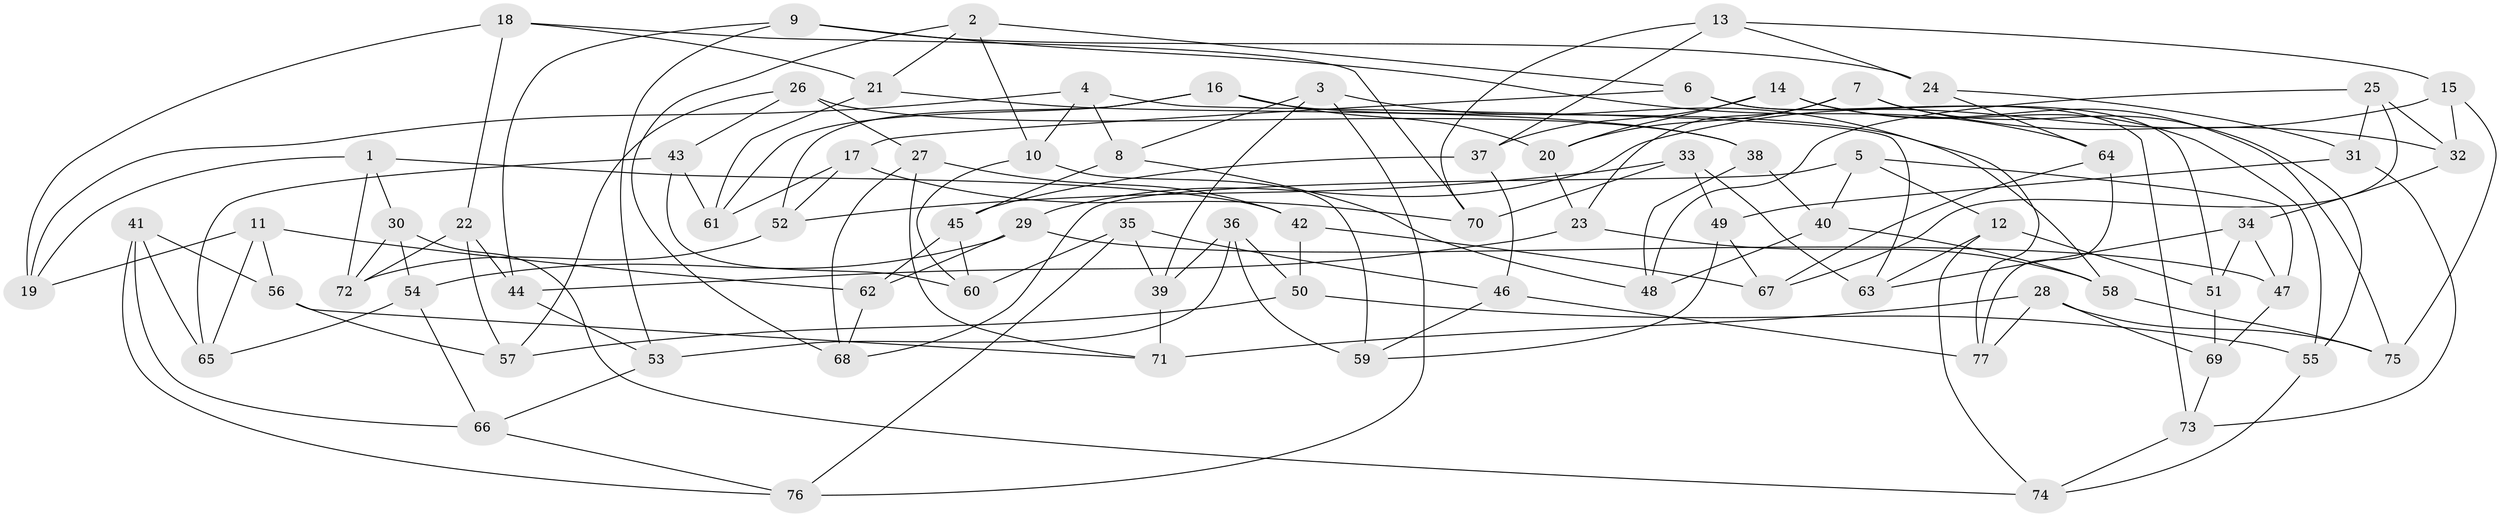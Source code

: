 // Generated by graph-tools (version 1.1) at 2025/37/03/09/25 02:37:47]
// undirected, 77 vertices, 154 edges
graph export_dot {
graph [start="1"]
  node [color=gray90,style=filled];
  1;
  2;
  3;
  4;
  5;
  6;
  7;
  8;
  9;
  10;
  11;
  12;
  13;
  14;
  15;
  16;
  17;
  18;
  19;
  20;
  21;
  22;
  23;
  24;
  25;
  26;
  27;
  28;
  29;
  30;
  31;
  32;
  33;
  34;
  35;
  36;
  37;
  38;
  39;
  40;
  41;
  42;
  43;
  44;
  45;
  46;
  47;
  48;
  49;
  50;
  51;
  52;
  53;
  54;
  55;
  56;
  57;
  58;
  59;
  60;
  61;
  62;
  63;
  64;
  65;
  66;
  67;
  68;
  69;
  70;
  71;
  72;
  73;
  74;
  75;
  76;
  77;
  1 -- 19;
  1 -- 42;
  1 -- 30;
  1 -- 72;
  2 -- 6;
  2 -- 21;
  2 -- 10;
  2 -- 68;
  3 -- 39;
  3 -- 77;
  3 -- 76;
  3 -- 8;
  4 -- 63;
  4 -- 19;
  4 -- 8;
  4 -- 10;
  5 -- 47;
  5 -- 68;
  5 -- 12;
  5 -- 40;
  6 -- 51;
  6 -- 17;
  6 -- 73;
  7 -- 20;
  7 -- 23;
  7 -- 55;
  7 -- 32;
  8 -- 45;
  8 -- 48;
  9 -- 53;
  9 -- 44;
  9 -- 24;
  9 -- 64;
  10 -- 60;
  10 -- 59;
  11 -- 65;
  11 -- 56;
  11 -- 19;
  11 -- 62;
  12 -- 63;
  12 -- 74;
  12 -- 51;
  13 -- 24;
  13 -- 70;
  13 -- 15;
  13 -- 37;
  14 -- 55;
  14 -- 37;
  14 -- 20;
  14 -- 75;
  15 -- 32;
  15 -- 75;
  15 -- 29;
  16 -- 20;
  16 -- 58;
  16 -- 61;
  16 -- 52;
  17 -- 70;
  17 -- 52;
  17 -- 61;
  18 -- 19;
  18 -- 22;
  18 -- 21;
  18 -- 70;
  20 -- 23;
  21 -- 61;
  21 -- 38;
  22 -- 44;
  22 -- 57;
  22 -- 72;
  23 -- 58;
  23 -- 44;
  24 -- 31;
  24 -- 64;
  25 -- 31;
  25 -- 48;
  25 -- 67;
  25 -- 32;
  26 -- 27;
  26 -- 43;
  26 -- 57;
  26 -- 38;
  27 -- 42;
  27 -- 71;
  27 -- 68;
  28 -- 75;
  28 -- 69;
  28 -- 71;
  28 -- 77;
  29 -- 54;
  29 -- 62;
  29 -- 47;
  30 -- 74;
  30 -- 54;
  30 -- 72;
  31 -- 73;
  31 -- 49;
  32 -- 34;
  33 -- 49;
  33 -- 63;
  33 -- 52;
  33 -- 70;
  34 -- 63;
  34 -- 51;
  34 -- 47;
  35 -- 76;
  35 -- 39;
  35 -- 46;
  35 -- 60;
  36 -- 53;
  36 -- 50;
  36 -- 39;
  36 -- 59;
  37 -- 46;
  37 -- 45;
  38 -- 48;
  38 -- 40;
  39 -- 71;
  40 -- 48;
  40 -- 58;
  41 -- 76;
  41 -- 65;
  41 -- 56;
  41 -- 66;
  42 -- 67;
  42 -- 50;
  43 -- 60;
  43 -- 61;
  43 -- 65;
  44 -- 53;
  45 -- 62;
  45 -- 60;
  46 -- 77;
  46 -- 59;
  47 -- 69;
  49 -- 59;
  49 -- 67;
  50 -- 57;
  50 -- 55;
  51 -- 69;
  52 -- 72;
  53 -- 66;
  54 -- 65;
  54 -- 66;
  55 -- 74;
  56 -- 57;
  56 -- 71;
  58 -- 75;
  62 -- 68;
  64 -- 67;
  64 -- 77;
  66 -- 76;
  69 -- 73;
  73 -- 74;
}
